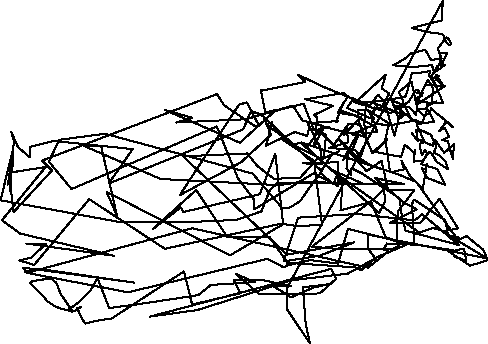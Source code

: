 unitsize(0.001cm);
draw((7810,6053)--(7798,5709));
draw((7798,5709)--(7264,5575));
draw((7264,5575)--(7324,5560));
draw((7324,5560)--(7547,5503));
draw((7547,5503)--(7744,5476));
draw((7744,5476)--(7821,5457));
draw((7821,5457)--(7848,5358));
draw((7848,5358)--(7913,5280));
draw((7913,5280)--(7962,5287));
draw((7962,5287)--(7927,5365));
draw((7927,5365)--(7883,5408));
draw((7883,5408)--(7874,5405));
draw((7874,5405)--(7802,5317));
draw((7802,5317)--(7724,5210));
draw((7724,5210)--(7790,5038));
draw((7790,5038)--(7606,5009));
draw((7606,5009)--(7503,5191));
draw((7503,5191)--(7254,5129));
draw((7254,5129)--(7142,5032));
draw((7142,5032)--(6937,4917));
draw((6937,4917)--(7295,4887));
draw((7295,4887)--(7576,4915));
draw((7576,4915)--(7622,4917));
draw((7622,4917)--(7654,4795));
draw((7654,4795)--(7726,4833));
draw((7726,4833)--(7702,4815));
draw((7702,4815)--(7777,4869));
draw((7777,4869)--(7846,4923));
draw((7846,4923)--(7783,4912));
draw((7783,4912)--(7890,5130));
draw((7890,5130)--(7759,5143));
draw((7759,5143)--(7772,4989));
draw((7772,4989)--(7744,4933));
draw((7744,4933)--(7700,4854));
draw((7700,4854)--(7716,4909));
draw((7716,4909)--(7617,4724));
draw((7617,4724)--(7817,4252));
draw((7817,4252)--(7432,4265));
draw((7432,4265)--(7333,4335));
draw((7333,4335)--(7443,4375));
draw((7443,4375)--(7458,4428));
draw((7458,4428)--(7364,4427));
draw((7364,4427)--(7399,4467));
draw((7399,4467)--(7338,4481));
draw((7338,4481)--(7207,4270));
draw((7207,4270)--(6891,4075));
draw((6891,4075)--(6241,4268));
draw((6241,4268)--(6740,4282));
draw((6740,4282)--(7160,4370));
draw((7160,4370)--(7267,4779));
draw((7267,4779)--(7417,4788));
draw((7417,4788)--(7583,4813));
draw((7583,4813)--(7570,4741));
draw((7570,4741)--(7674,4579));
draw((7674,4579)--(7679,4581));
draw((7679,4581)--(7631,4573));
draw((7631,4573)--(7520,4572));
draw((7520,4572)--(7848,4546));
draw((7848,4546)--(7692,4666));
draw((7692,4666)--(7673,4718));
draw((7673,4718)--(7752,4721));
draw((7752,4721)--(7698,4745));
draw((7698,4745)--(7832,4542));
draw((7832,4542)--(7349,4219));
draw((7349,4219)--(7259,4630));
draw((7259,4630)--(7037,4446));
draw((7037,4446)--(7111,4288));
draw((7111,4288)--(6958,3678));
draw((6958,3678)--(6779,4273));
draw((6779,4273)--(6670,4401));
draw((6670,4401)--(6524,4207));
draw((6524,4207)--(6237,4332));
draw((6237,4332)--(6123,4167));
draw((6123,4167)--(6537,3982));
draw((6537,3982)--(6607,4173));
draw((6607,4173)--(6713,4154));
draw((6713,4154)--(6868,4418));
draw((6868,4418)--(6735,4509));
draw((6735,4509)--(6806,4755));
draw((6806,4755)--(6304,4294));
draw((6304,4294)--(5685,4546));
draw((5685,4546)--(5259,4751));
draw((5259,4751)--(5387,4623));
draw((5387,4623)--(4606,4468));
draw((4606,4468)--(4602,4478));
draw((4602,4478)--(4679,4084));
draw((4679,4084)--(4871,4132));
draw((4871,4132)--(4232,3551));
draw((4232,3551)--(2906,4131));
draw((2906,4131)--(3396,3990));
draw((3396,3990)--(3108,3908));
draw((3108,3908)--(4342,3966));
draw((4342,3966)--(5168,4208));
draw((5168,4208)--(5336,3943));
draw((5336,3943)--(5706,3844));
draw((5706,3844)--(5540,3468));
draw((5540,3468)--(5597,3993));
draw((5597,3993)--(5543,4042));
draw((5543,4042)--(5871,4202));
draw((5871,4202)--(5385,4318));
draw((5385,4318)--(6058,4426));
draw((6058,4426)--(6139,4369));
draw((6139,4369)--(5955,4081));
draw((5955,4081)--(6259,4030));
draw((6259,4030)--(6577,3858));
draw((6577,3858)--(6207,3700));
draw((6207,3700)--(6317,3673));
draw((6317,3673)--(6235,3471));
draw((6235,3471)--(6050,3242));
draw((6050,3242)--(6327,3745));
draw((6327,3745)--(6427,3717));
draw((6427,3717)--(6652,3742));
draw((6652,3742)--(6602,3920));
draw((6602,3920)--(6621,3891));
draw((6621,3891)--(6864,3854));
draw((6864,3854)--(7345,3951));
draw((7345,3951)--(7388,3879));
draw((7388,3879)--(6947,4209));
draw((6947,4209)--(7216,4180));
draw((7216,4180)--(7344,4046));
draw((7344,4046)--(7360,4275));
draw((7360,4275)--(7547,4664));
draw((7547,4664)--(7647,4504));
draw((7647,4504)--(7613,4275));
draw((7613,4275)--(7698,4279));
draw((7698,4279)--(7549,4208));
draw((7549,4208)--(7534,4227));
draw((7534,4227)--(7542,4198));
draw((7542,4198)--(7554,4236));
draw((7554,4236)--(7506,4138));
draw((7506,4138)--(7355,4151));
draw((7355,4151)--(7466,4037));
draw((7466,4037)--(7562,4058));
draw((7562,4058)--(7604,4146));
draw((7604,4146)--(7601,4171));
draw((7601,4171)--(7705,4065));
draw((7705,4065)--(7805,3991));
draw((7805,3991)--(7988,3820));
draw((7988,3820)--(7909,3912));
draw((7909,3912)--(7844,3902));
draw((7844,3902)--(7872,3922));
draw((7872,3922)--(7750,3760));
draw((7750,3760)--(7841,3818));
draw((7841,3818)--(7879,3743));
draw((7879,3743)--(7922,3655));
draw((7922,3655)--(7803,3598));
draw((7803,3598)--(7906,3580));
draw((7906,3580)--(7919,3496));
draw((7919,3496)--(7989,3271));
draw((7989,3271)--(8001,3418));
draw((8001,3418)--(8013,3523));
draw((8013,3523)--(7838,3375));
draw((7838,3375)--(7667,3608));
draw((7667,3608)--(7633,3499));
draw((7633,3499)--(7331,3634));
draw((7331,3634)--(7262,3725));
draw((7262,3725)--(7370,3588));
draw((7370,3588)--(7342,3775));
draw((7342,3775)--(7429,3737));
draw((7429,3737)--(7423,3776));
draw((7423,3776)--(7603,3690));
draw((7603,3690)--(7696,3486));
draw((7696,3486)--(7654,3377));
draw((7654,3377)--(7747,3329));
draw((7747,3329)--(7861,3216));
draw((7861,3216)--(7909,3080));
draw((7909,3080)--(7695,3220));
draw((7695,3220)--(7657,3301));
draw((7657,3301)--(7582,3396));
draw((7582,3396)--(7453,3229));
draw((7453,3229)--(7299,3219));
draw((7299,3219)--(7321,3429));
draw((7321,3429)--(7316,3360));
draw((7316,3360)--(7199,3469));
draw((7199,3469)--(7141,3514));
draw((7141,3514)--(7076,3302));
draw((7076,3302)--(6623,3389));
draw((6623,3389)--(6713,3488));
draw((6713,3488)--(6833,3618));
draw((6833,3618)--(6570,3371));
draw((6570,3371)--(6333,3909));
draw((6333,3909)--(6376,3819));
draw((6376,3819)--(6426,3656));
draw((6426,3656)--(6365,3679));
draw((6365,3679)--(5778,3813));
draw((5778,3813)--(5671,3807));
draw((5671,3807)--(5400,3461));
draw((5400,3461)--(5316,3554));
draw((5316,3554)--(5160,3517));
draw((5160,3517)--(5111,3569));
draw((5111,3569)--(4694,3877));
draw((4694,3877)--(4806,3914));
draw((4806,3914)--(4694,3502));
draw((4694,3502)--(5207,3742));
draw((5207,3742)--(5417,3673));
draw((5417,3673)--(5457,3808));
draw((5457,3808)--(5621,3768));
draw((5621,3768)--(5887,3508));
draw((5887,3508)--(6150,3888));
draw((6150,3888)--(6340,3870));
draw((6340,3870)--(6312,4126));
draw((6312,4126)--(6488,4128));
draw((6488,4128)--(6862,3892));
draw((6862,3892)--(6798,3610));
draw((6798,3610)--(6881,3029));
draw((6881,3029)--(7131,3081));
draw((7131,3081)--(7082,3235));
draw((7082,3235)--(7238,2957));
draw((7238,2957)--(7458,2741));
draw((7458,2741)--(7532,3175));
draw((7532,3175)--(7503,3086));
draw((7503,3086)--(7440,3100));
draw((7440,3100)--(7543,2929));
draw((7543,2929)--(7851,2809));
draw((7851,2809)--(7715,3086));
draw((7715,3086)--(7434,3173));
draw((7434,3173)--(7533,3358));
draw((7533,3358)--(7494,3430));
draw((7494,3430)--(7475,3388));
draw((7475,3388)--(7452,3339));
draw((7452,3339)--(7422,3390));
draw((7422,3390)--(7408,3534));
draw((7408,3534)--(7492,3560));
draw((7492,3560)--(7351,3877));
draw((7351,3877)--(7660,3924));
draw((7660,3924)--(7541,4141));
draw((7541,4141)--(7449,3911));
draw((7449,3911)--(7271,3948));
draw((7271,3948)--(7128,4215));
draw((7128,4215)--(6911,4296));
draw((6911,4296)--(7037,3965));
draw((7037,3965)--(7124,4039));
draw((7124,4039)--(6589,4256));
draw((6589,4256)--(6660,4193));
draw((6660,4193)--(6557,4047));
draw((6557,4047)--(6567,3922));
draw((6567,3922)--(6603,3982));
draw((6603,3982)--(6450,4160));
draw((6450,4160)--(6425,3867));
draw((6425,3867)--(6454,3821));
draw((6454,3821)--(6453,3567));
draw((6453,3567)--(6360,3301));
draw((6360,3301)--(6265,3426));
draw((6265,3426)--(5796,3459));
draw((5796,3459)--(6140,3558));
draw((6140,3558)--(6120,3821));
draw((6120,3821)--(6069,3695));
draw((6069,3695)--(6366,4002));
draw((6366,4002)--(6008,4117));
draw((6008,4117)--(6051,4246));
draw((6051,4246)--(5926,3912));
draw((5926,3912)--(5964,3935));
draw((5964,3935)--(5427,3894));
draw((5427,3894)--(5649,3472));
draw((5649,3472)--(5679,3171));
draw((5679,3171)--(5342,3188));
draw((5342,3188)--(5960,3207));
draw((5960,3207)--(5963,2789));
draw((5963,2789)--(5531,3011));
draw((5531,3011)--(4488,2378));
draw((4488,2378)--(4476,2555));
draw((4476,2555)--(4196,2929));
draw((4196,2929)--(3824,3838));
draw((3824,3838)--(1263,2734));
draw((1263,2734)--(863,3219));
draw((863,3219)--(1047,3602));
draw((1047,3602)--(1851,3710));
draw((1851,3710)--(4458,3007));
draw((4458,3007)--(4973,2406));
draw((4973,2406)--(5117,2409));
draw((5117,2409)--(5296,2520));
draw((5296,2520)--(5470,2774));
draw((5470,2774)--(5677,3049));
draw((5677,3049)--(4607,4049));
draw((4607,4049)--(4427,4109));
draw((4427,4109)--(4293,3788));
draw((4293,3788)--(1918,2832));
draw((1918,2832)--(2342,3439));
draw((2342,3439)--(952,3583));
draw((952,3583)--(536,3481));
draw((536,3481)--(525,3297));
draw((525,3297)--(317,3476));
draw((317,3476)--(199,3743));
draw((199,3743)--(250,3578));
draw((250,3578)--(141,2814));
draw((141,2814)--(197,3021));
draw((197,3021)--(174,2901));
draw((174,2901)--(240,2327));
draw((240,2327)--(920,3065));
draw((920,3065)--(741,3235));
draw((741,3235)--(3832,4410));
draw((3832,4410)--(3950,4215));
draw((3950,4215)--(4496,3844));
draw((4496,3844)--(4574,3843));
draw((4574,3843)--(4354,4262));
draw((4354,4262)--(4217,4224));
draw((4217,4224)--(3307,2833));
draw((3307,2833)--(3174,2627));
draw((3174,2627)--(4252,3206));
draw((4252,3206)--(4780,3694));
draw((4780,3694)--(4655,3992));
draw((4655,3992)--(4634,4054));
draw((4634,4054)--(5356,4241));
draw((5356,4241)--(5541,3769));
draw((5541,3769)--(5803,3824));
draw((5803,3824)--(5720,3823));
draw((5720,3823)--(5678,3742));
draw((5678,3742)--(5751,3681));
draw((5751,3681)--(5719,3352));
draw((5719,3352)--(5697,3269));
draw((5697,3269)--(5987,3402));
draw((5987,3402)--(5841,3328));
draw((5841,3328)--(5650,3023));
draw((5650,3023)--(5881,2817));
draw((5881,2817)--(5930,2948));
draw((5930,2948)--(6044,2848));
draw((6044,2848)--(6007,2359));
draw((6007,2359)--(6547,2506));
draw((6547,2506)--(6803,1886));
draw((6803,1886)--(7004,1805));
draw((7004,1805)--(7015,2333));
draw((7015,2333)--(7309,2717));
draw((7309,2717)--(6848,2712));
draw((6848,2712)--(6731,3234));
draw((6731,3234)--(6656,3181));
draw((6656,3181)--(6468,3050));
draw((6468,3050)--(5965,3624));
draw((5965,3624)--(6402,3190));
draw((6402,3190)--(6518,3165));
draw((6518,3165)--(6148,3413));
draw((6148,3413)--(6113,3101));
draw((6113,3101)--(6190,2985));
draw((6190,2985)--(6204,3099));
draw((6204,3099)--(6387,3008));
draw((6387,3008)--(7049,2570));
draw((7049,2570)--(7087,2274));
draw((7087,2274)--(7152,2000));
draw((7152,2000)--(8098,1746));
draw((8098,1746)--(7448,2291));
draw((7448,2291)--(7315,2181));
draw((7315,2181)--(6307,2295));
draw((6307,2295)--(5260,2230));
draw((5260,2230)--(5005,1458));
draw((5005,1458)--(5637,1558));
draw((5637,1558)--(6252,1795));
draw((6252,1795)--(5060,1577));
draw((5060,1577)--(3229,3312));
draw((3229,3312)--(4364,3362));
draw((4364,3362)--(4537,3143));
draw((4537,3143)--(4831,2917));
draw((4831,2917)--(5291,2929));
draw((5291,2929)--(5619,3291));
draw((5619,3291)--(4965,3622));
draw((4965,3622)--(5539,3235));
draw((5539,3235)--(5681,2109));
draw((5681,2109)--(5277,2078));
draw((5277,2078)--(4959,2123));
draw((4959,2123)--(2908,1681));
draw((2908,1681)--(1575,2555));
draw((1575,2555)--(602,1395));
draw((602,1395)--(345,1476));
draw((345,1476)--(552,1526));
draw((552,1526)--(809,1766));
draw((809,1766)--(464,1773));
draw((464,1773)--(2011,1558));
draw((2011,1558)--(354,1950));
draw((354,1950)--(36,2185));
draw((36,2185)--(806,3123));
draw((806,3123)--(218,3031));
draw((218,3031)--(236,3494));
draw((236,3494)--(178,2702));
draw((178,2702)--(226,3415));
draw((226,3415)--(10,2537));
draw((10,2537)--(2126,2150));
draw((2126,2150)--(3319,2151));
draw((3319,2151)--(4174,2190));
draw((4174,2190)--(4612,2341));
draw((4612,2341)--(4763,2720));
draw((4763,2720)--(4898,2840));
draw((4898,2840)--(7125,2823));
draw((7125,2823)--(6617,2928));
draw((6617,2928)--(7104,2510));
draw((7104,2510)--(7351,2376));
draw((7351,2376)--(6885,2138));
draw((6885,2138)--(7418,2139));
draw((7418,2139)--(7753,2564));
draw((7753,2564)--(8080,2039));
draw((8080,2039)--(7822,1992));
draw((7822,1992)--(7643,2048));
draw((7643,2048)--(7352,1952));
draw((7352,1952)--(7416,1953));
draw((7416,1953)--(5821,3086));
draw((5821,3086)--(6422,2820));
draw((6422,2820)--(5350,2867));
draw((5350,2867)--(4929,2803));
draw((4929,2803)--(2835,2912));
draw((2835,2912)--(1482,3494));
draw((1482,3494)--(1784,3494));
draw((1784,3494)--(2067,2254));
draw((2067,2254)--(1882,2684));
draw((1882,2684)--(4056,1564));
draw((4056,1564)--(4996,2115));
draw((4996,2115)--(4857,3359));
draw((4857,3359)--(4584,2643));
draw((4584,2643)--(3233,2329));
draw((3233,2329)--(3189,2411));
draw((3189,2411)--(2694,2026));
draw((2694,2026)--(3461,2718));
draw((3461,2718)--(4012,1886));
draw((4012,1886)--(4759,1883));
draw((4759,1883)--(5098,1394));
draw((5098,1394)--(5472,1482));
draw((5472,1482)--(5964,1421));
draw((5964,1421)--(6139,2032));
draw((6139,2032)--(7314,1739));
draw((7314,1739)--(7267,2466));
draw((7267,2466)--(7304,2550));
draw((7304,2550)--(7856,2181));
draw((7856,2181)--(7905,1921));
draw((7905,1921)--(8101,1876));
draw((8101,1876)--(8080,1835));
draw((8080,1835)--(8229,1905));
draw((8229,1905)--(8525,1664));
draw((8525,1664)--(8605,1479));
draw((8605,1479)--(8292,1383));
draw((8292,1383)--(7926,1627));
draw((7926,1627)--(8184,1685));
draw((8184,1685)--(8228,1471));
draw((8228,1471)--(8038,1535));
draw((8038,1535)--(7973,1606));
draw((7973,1606)--(7985,1657));
draw((7985,1657)--(7218,1773));
draw((7218,1773)--(6651,1534));
draw((6651,1534)--(6359,1298));
draw((6359,1298)--(6379,1302));
draw((6379,1302)--(6378,1314));
draw((6378,1314)--(6258,1354));
draw((6258,1354)--(5114,1430));
draw((5114,1430)--(5068,1390));
draw((5068,1390)--(5010,1351));
draw((5010,1351)--(4719,1504));
draw((4719,1504)--(2260,913));
draw((2260,913)--(489,1254));
draw((489,1254)--(413,1338));
draw((413,1338)--(437,1344));
draw((437,1344)--(2372,1084));
draw((2372,1084)--(659,1331));
draw((659,1331)--(450,1274));
draw((450,1274)--(513,1247));
draw((513,1247)--(478,1256));
draw((478,1256)--(3390,2043));
draw((3390,2043)--(6494,1347));
draw((6494,1347)--(6854,1640));
draw((6854,1640)--(6765,1663));
draw((6765,1663)--(6826,1774));
draw((6826,1774)--(7240,1762));
draw((7240,1762)--(7046,1757));
draw((7046,1757)--(7035,1733));
draw((7035,1733)--(6932,1683));
draw((6932,1683)--(5914,1682));
draw((5914,1682)--(5506,1719));
draw((5506,1719)--(6597,2563));
draw((6597,2563)--(6766,2732));
draw((6766,2732)--(6800,2532));
draw((6800,2532)--(6686,2312));
draw((6686,2312)--(5315,3557));
draw((5315,3557)--(7055,2981));
draw((7055,2981)--(7346,2858));
draw((7346,2858)--(8063,1860));
draw((8063,1860)--(7989,1876));
draw((7989,1876)--(8594,1510));
draw((8594,1510)--(6493,1931));
draw((6493,1931)--(6496,1678));
draw((6496,1678)--(6621,1513));
draw((6621,1513)--(6136,1243));
draw((6136,1243)--(5139,1124));
draw((5139,1124)--(3477,599));
draw((3477,599)--(2647,485));
draw((2647,485)--(5571,1255));
draw((5571,1255)--(5840,1325));
draw((5840,1325)--(5930,1151));
draw((5930,1151)--(5666,914));
draw((5666,914)--(5596,892));
draw((5596,892)--(4569,886));
draw((4569,886)--(4170,1232));
draw((4170,1232)--(4500,1093));
draw((4500,1093)--(3719,1043));
draw((3719,1043)--(3499,863));
draw((3499,863)--(2384,695));
draw((2384,695)--(1926,636));
draw((1926,636)--(1721,1165));
draw((1721,1165)--(1595,942));
draw((1595,942)--(1406,750));
draw((1406,750)--(1212,603));
draw((1212,603)--(1213,633));
draw((1213,633)--(1254,617));
draw((1254,617)--(1072,883));
draw((1072,883)--(993,1084));
draw((993,1084)--(893,1161));
draw((893,1161)--(572,1108));
draw((572,1108)--(527,1077));
draw((527,1077)--(783,825));
draw((783,825)--(834,757));
draw((834,757)--(982,659));
draw((982,659)--(1082,625));
draw((1082,625)--(1253,580));
draw((1253,580)--(1276,559));
draw((1276,559)--(1249,600));
draw((1249,600)--(1322,580));
draw((1322,580)--(1422,658));
draw((1422,658)--(1415,628));
draw((1415,628)--(1361,637));
draw((1361,637)--(1443,459));
draw((1443,459)--(1503,362));
draw((1503,362)--(1790,429));
draw((1790,429)--(1961,445));
draw((1961,445)--(3245,1281));
draw((3245,1281)--(3390,698));
draw((3390,698)--(4244,896));
draw((4244,896)--(4125,1125));
draw((4125,1125)--(4619,1132));
draw((4619,1132)--(5140,1018));
draw((5140,1018)--(4805,1033));
draw((4805,1033)--(5136,825));
draw((5136,825)--(5532,998));
draw((5532,998)--(5788,1053));
draw((5788,1053)--(5344,1003));
draw((5344,1003)--(5393,355));
draw((5393,355)--(5469,10));
draw((5469,10)--(5070,605));
draw((5070,605)--(5069,998));
draw((5069,998)--(7810,6053));

